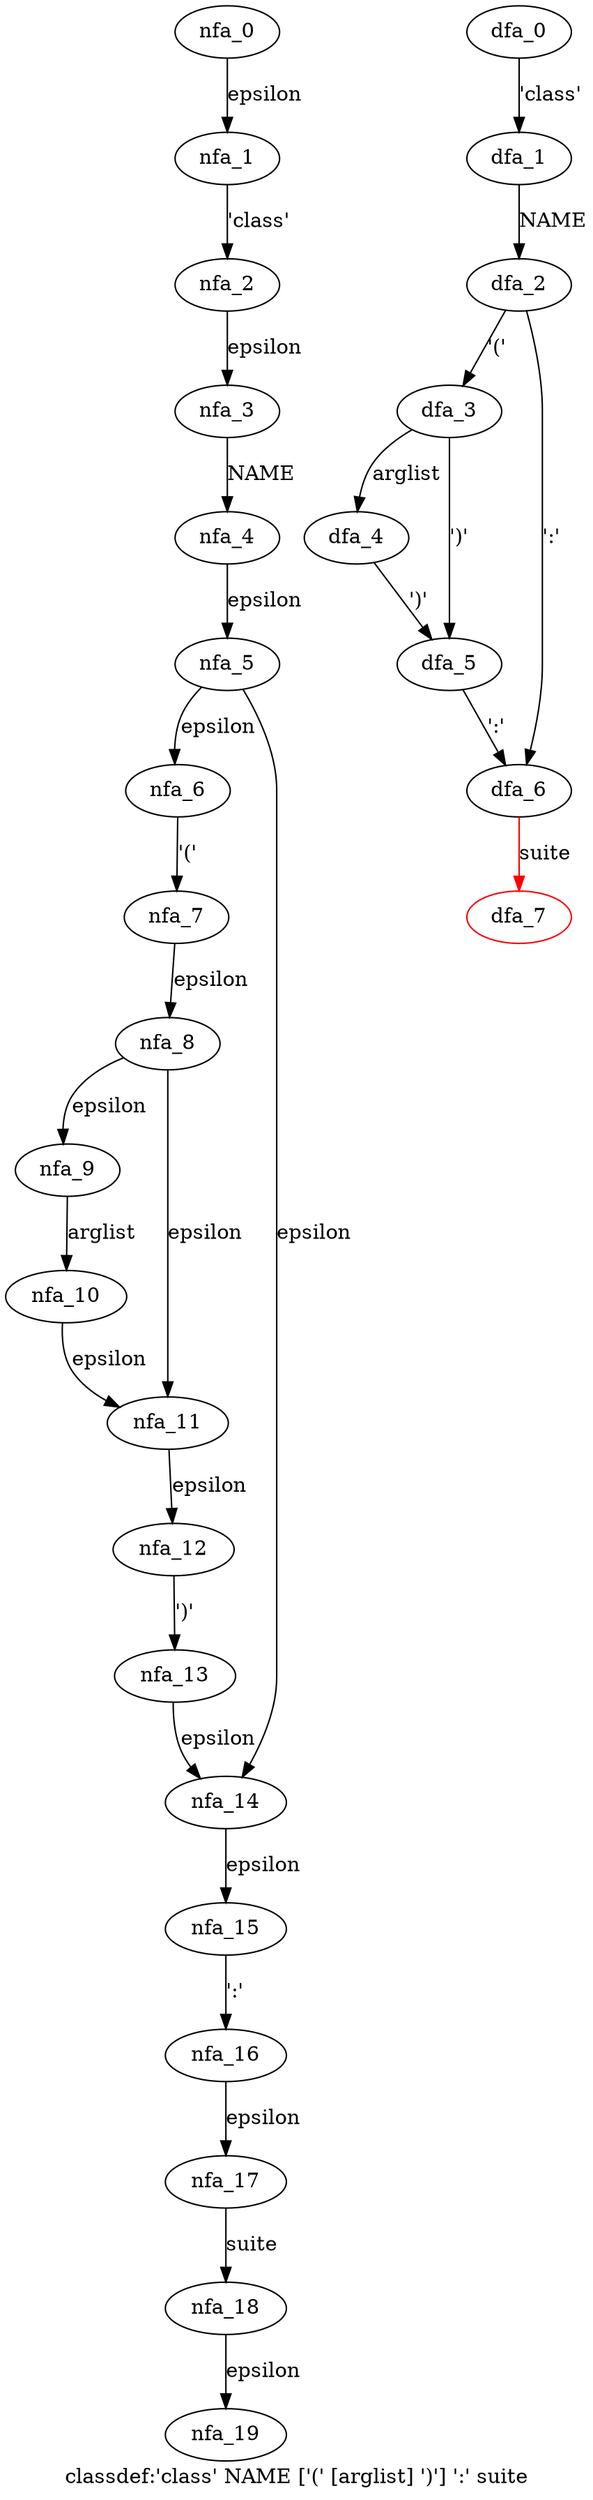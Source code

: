 digraph classdef {
 graph[label="classdef:'class' NAME ['(' [arglist] ')'] ':' suite"]
 subgraph classdef_nfa {
  nfa_0->nfa_1[label="epsilon"]
  nfa_1->nfa_2[label="'class'"]
  nfa_2->nfa_3[label="epsilon"]
  nfa_3->nfa_4[label="NAME"]
  nfa_4->nfa_5[label="epsilon"]
  nfa_5->nfa_6[label="epsilon"]
  nfa_6->nfa_7[label="'('"]
  nfa_7->nfa_8[label="epsilon"]
  nfa_8->nfa_9[label="epsilon"]
  nfa_9->nfa_10[label="arglist"]
  nfa_10->nfa_11[label="epsilon"]
  nfa_11->nfa_12[label="epsilon"]
  nfa_12->nfa_13[label="')'"]
  nfa_13->nfa_14[label="epsilon"]
  nfa_14->nfa_15[label="epsilon"]
  nfa_15->nfa_16[label="':'"]
  nfa_16->nfa_17[label="epsilon"]
  nfa_17->nfa_18[label="suite"]
  nfa_18->nfa_19[label="epsilon"]
  nfa_8->nfa_11[label="epsilon"]
  nfa_5->nfa_14[label="epsilon"]
  }
 subgraph classdef_dfa {
  dfa_0->dfa_1[label="'class'"]
  dfa_1->dfa_2[label="NAME"]
  dfa_2->dfa_3[label="'('"]
  dfa_3->dfa_4[label="arglist"]
  dfa_4->dfa_5[label="')'"]
  dfa_5->dfa_6[label="':'"]
  dfa_6->dfa_7[label="suite",color=red]
  dfa_3->dfa_5[label="')'"]
  dfa_2->dfa_6[label="':'"]
  dfa_7[color=red]
  }
}
